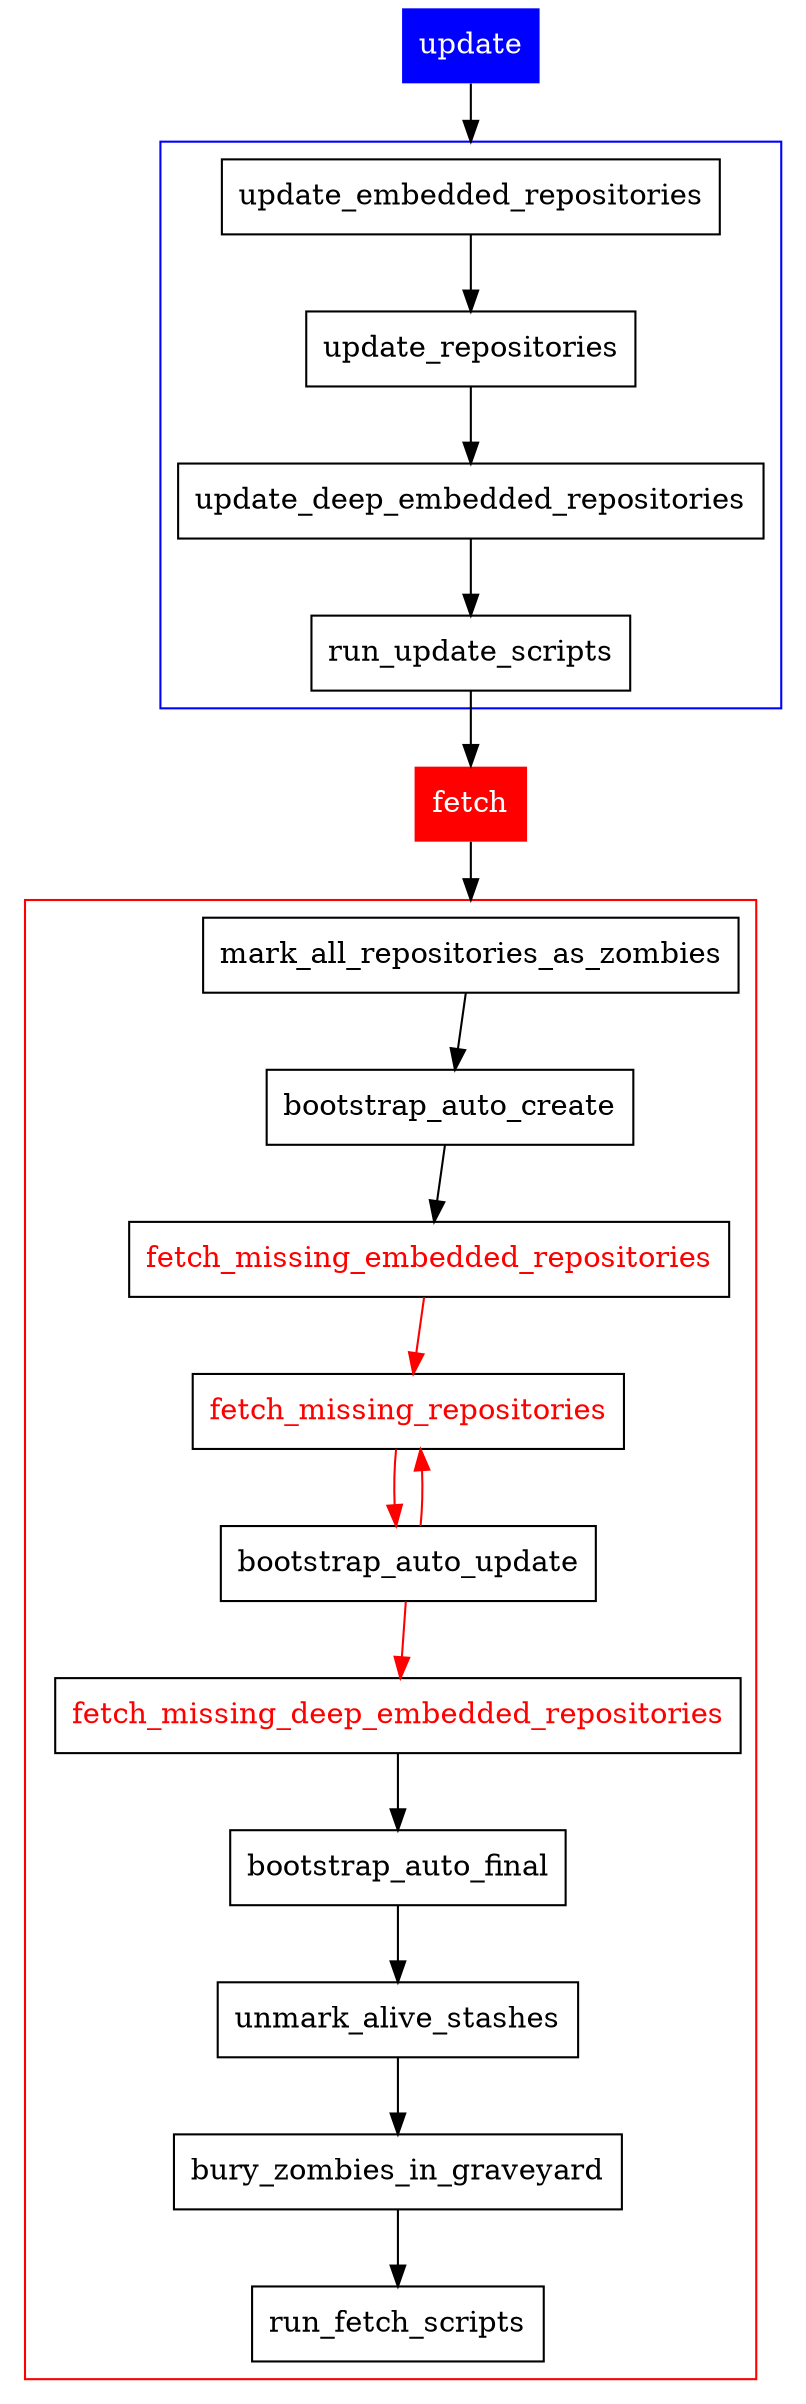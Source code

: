 digraph refresh {
   compound=true
   node [shape="none"]

   "fetch"  [ fillcolor="red", style="filled", fontcolor="white"]
   "update" [ fillcolor="blue", style="filled", fontcolor="white"]

   node [shape="record"]

   fetch  -> "mark_all_repositories_as_zombies" [ lhead=cluster_0]
   update -> "update_embedded_repositories"     [ lhead=cluster_1]
   "run_update_scripts"            -> "fetch" [ lhead=cluster_0]


   subgraph cluster_0 {
      node [shape="record"]
      color="red"

      "bootstrap_auto_update"
      "inviso" [ style="invisible"]
      "mark_all_repositories_as_zombies"    -> "bootstrap_auto_create"

      "bootstrap_auto_create"               -> "fetch_missing_embedded_repositories"

      "fetch_missing_embedded_repositories" -> "fetch_missing_repositories" [color="red"]
      "fetch_missing_repositories"          -> "bootstrap_auto_update" [color="red"]
      "bootstrap_auto_update"               -> "fetch_missing_repositories"   [color="red"]

      "bootstrap_auto_update"               -> "fetch_missing_deep_embedded_repositories" [color="red"]
      "fetch_missing_deep_embedded_repositories" -> "bootstrap_auto_final"
      "bootstrap_auto_final"                -> "unmark_alive_stashes"

      "unmark_alive_stashes"                -> "bury_zombies_in_graveyard"
      "bury_zombies_in_graveyard"           -> "run_fetch_scripts"

      "fetch_missing_embedded_repositories"        [ fontcolor="red"]
      "fetch_missing_repositories"                 [ fontcolor="red"]
      "fetch_missing_deep_embedded_repositories"   [ fontcolor="red"]
   }
   subgraph cluster_1 {
      node [shape="record"]
      color="blue"

      "update_embedded_repositories"  -> "update_repositories"
      "update_repositories"           -> "update_deep_embedded_repositories"
      "update_deep_embedded_repositories"  -> "run_update_scripts"
   }
}